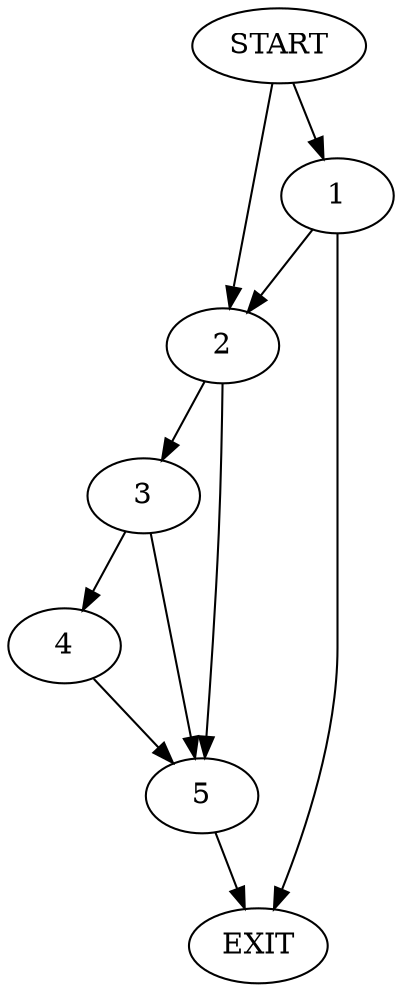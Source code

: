 digraph { 
0 [label="START"];
1;
2;
3;
4;
5;
6[label="EXIT"];
0 -> 1;
0 -> 2;
1 -> 2;
1 -> 6;
2 -> 3;
2 -> 5;
3 -> 4;
3 -> 5;
4 -> 5;
5 -> 6;
}